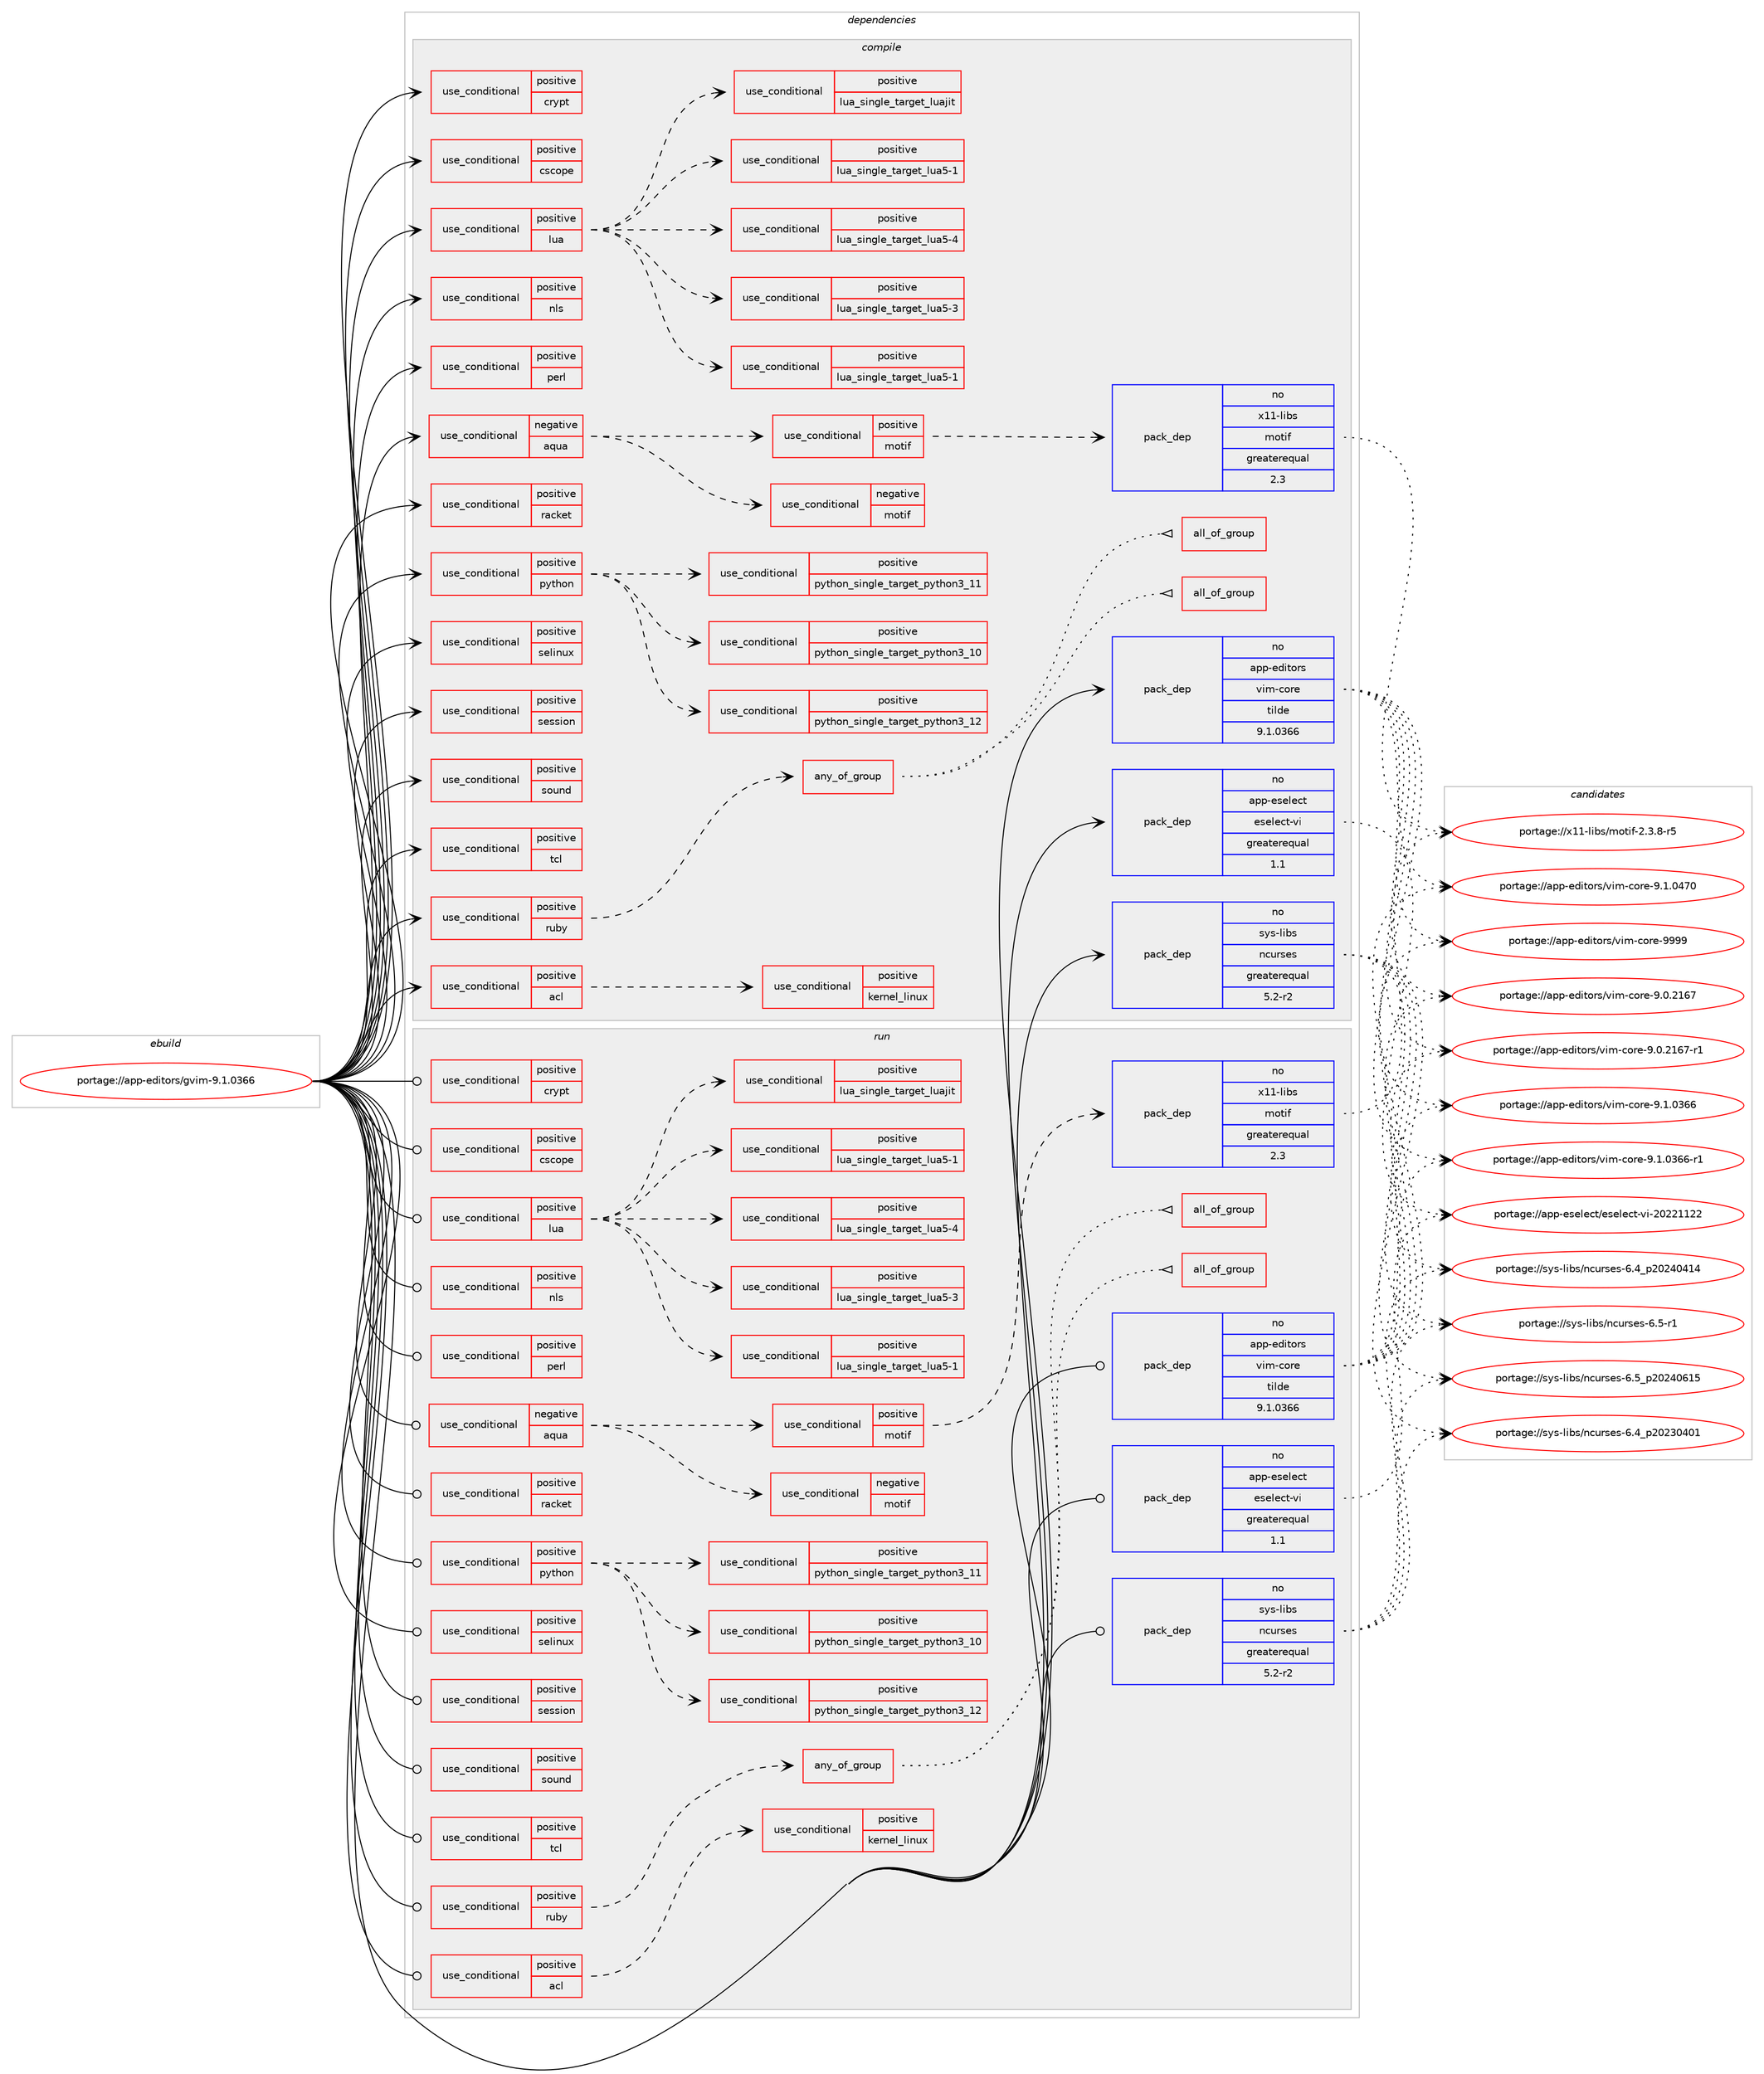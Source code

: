 digraph prolog {

# *************
# Graph options
# *************

newrank=true;
concentrate=true;
compound=true;
graph [rankdir=LR,fontname=Helvetica,fontsize=10,ranksep=1.5];#, ranksep=2.5, nodesep=0.2];
edge  [arrowhead=vee];
node  [fontname=Helvetica,fontsize=10];

# **********
# The ebuild
# **********

subgraph cluster_leftcol {
color=gray;
rank=same;
label=<<i>ebuild</i>>;
id [label="portage://app-editors/gvim-9.1.0366", color=red, width=4, href="../app-editors/gvim-9.1.0366.svg"];
}

# ****************
# The dependencies
# ****************

subgraph cluster_midcol {
color=gray;
label=<<i>dependencies</i>>;
subgraph cluster_compile {
fillcolor="#eeeeee";
style=filled;
label=<<i>compile</i>>;
subgraph cond5126 {
dependency8004 [label=<<TABLE BORDER="0" CELLBORDER="1" CELLSPACING="0" CELLPADDING="4"><TR><TD ROWSPAN="3" CELLPADDING="10">use_conditional</TD></TR><TR><TD>negative</TD></TR><TR><TD>aqua</TD></TR></TABLE>>, shape=none, color=red];
subgraph cond5127 {
dependency8005 [label=<<TABLE BORDER="0" CELLBORDER="1" CELLSPACING="0" CELLPADDING="4"><TR><TD ROWSPAN="3" CELLPADDING="10">use_conditional</TD></TR><TR><TD>positive</TD></TR><TR><TD>motif</TD></TR></TABLE>>, shape=none, color=red];
subgraph pack2778 {
dependency8006 [label=<<TABLE BORDER="0" CELLBORDER="1" CELLSPACING="0" CELLPADDING="4" WIDTH="220"><TR><TD ROWSPAN="6" CELLPADDING="30">pack_dep</TD></TR><TR><TD WIDTH="110">no</TD></TR><TR><TD>x11-libs</TD></TR><TR><TD>motif</TD></TR><TR><TD>greaterequal</TD></TR><TR><TD>2.3</TD></TR></TABLE>>, shape=none, color=blue];
}
dependency8005:e -> dependency8006:w [weight=20,style="dashed",arrowhead="vee"];
}
dependency8004:e -> dependency8005:w [weight=20,style="dashed",arrowhead="vee"];
subgraph cond5128 {
dependency8007 [label=<<TABLE BORDER="0" CELLBORDER="1" CELLSPACING="0" CELLPADDING="4"><TR><TD ROWSPAN="3" CELLPADDING="10">use_conditional</TD></TR><TR><TD>negative</TD></TR><TR><TD>motif</TD></TR></TABLE>>, shape=none, color=red];
# *** BEGIN UNKNOWN DEPENDENCY TYPE (TODO) ***
# dependency8007 -> package_dependency(portage://app-editors/gvim-9.1.0366,install,no,x11-libs,gtk+,none,[,,],[slot(3)],[])
# *** END UNKNOWN DEPENDENCY TYPE (TODO) ***

# *** BEGIN UNKNOWN DEPENDENCY TYPE (TODO) ***
# dependency8007 -> package_dependency(portage://app-editors/gvim-9.1.0366,install,no,x11-libs,libXft,none,[,,],[],[])
# *** END UNKNOWN DEPENDENCY TYPE (TODO) ***

}
dependency8004:e -> dependency8007:w [weight=20,style="dashed",arrowhead="vee"];
}
id:e -> dependency8004:w [weight=20,style="solid",arrowhead="vee"];
subgraph cond5129 {
dependency8008 [label=<<TABLE BORDER="0" CELLBORDER="1" CELLSPACING="0" CELLPADDING="4"><TR><TD ROWSPAN="3" CELLPADDING="10">use_conditional</TD></TR><TR><TD>positive</TD></TR><TR><TD>acl</TD></TR></TABLE>>, shape=none, color=red];
subgraph cond5130 {
dependency8009 [label=<<TABLE BORDER="0" CELLBORDER="1" CELLSPACING="0" CELLPADDING="4"><TR><TD ROWSPAN="3" CELLPADDING="10">use_conditional</TD></TR><TR><TD>positive</TD></TR><TR><TD>kernel_linux</TD></TR></TABLE>>, shape=none, color=red];
# *** BEGIN UNKNOWN DEPENDENCY TYPE (TODO) ***
# dependency8009 -> package_dependency(portage://app-editors/gvim-9.1.0366,install,no,sys-apps,acl,none,[,,],[],[])
# *** END UNKNOWN DEPENDENCY TYPE (TODO) ***

}
dependency8008:e -> dependency8009:w [weight=20,style="dashed",arrowhead="vee"];
}
id:e -> dependency8008:w [weight=20,style="solid",arrowhead="vee"];
subgraph cond5131 {
dependency8010 [label=<<TABLE BORDER="0" CELLBORDER="1" CELLSPACING="0" CELLPADDING="4"><TR><TD ROWSPAN="3" CELLPADDING="10">use_conditional</TD></TR><TR><TD>positive</TD></TR><TR><TD>crypt</TD></TR></TABLE>>, shape=none, color=red];
# *** BEGIN UNKNOWN DEPENDENCY TYPE (TODO) ***
# dependency8010 -> package_dependency(portage://app-editors/gvim-9.1.0366,install,no,dev-libs,libsodium,none,[,,],any_same_slot,[])
# *** END UNKNOWN DEPENDENCY TYPE (TODO) ***

}
id:e -> dependency8010:w [weight=20,style="solid",arrowhead="vee"];
subgraph cond5132 {
dependency8011 [label=<<TABLE BORDER="0" CELLBORDER="1" CELLSPACING="0" CELLPADDING="4"><TR><TD ROWSPAN="3" CELLPADDING="10">use_conditional</TD></TR><TR><TD>positive</TD></TR><TR><TD>cscope</TD></TR></TABLE>>, shape=none, color=red];
# *** BEGIN UNKNOWN DEPENDENCY TYPE (TODO) ***
# dependency8011 -> package_dependency(portage://app-editors/gvim-9.1.0366,install,no,dev-util,cscope,none,[,,],[],[])
# *** END UNKNOWN DEPENDENCY TYPE (TODO) ***

}
id:e -> dependency8011:w [weight=20,style="solid",arrowhead="vee"];
subgraph cond5133 {
dependency8012 [label=<<TABLE BORDER="0" CELLBORDER="1" CELLSPACING="0" CELLPADDING="4"><TR><TD ROWSPAN="3" CELLPADDING="10">use_conditional</TD></TR><TR><TD>positive</TD></TR><TR><TD>lua</TD></TR></TABLE>>, shape=none, color=red];
subgraph cond5134 {
dependency8013 [label=<<TABLE BORDER="0" CELLBORDER="1" CELLSPACING="0" CELLPADDING="4"><TR><TD ROWSPAN="3" CELLPADDING="10">use_conditional</TD></TR><TR><TD>positive</TD></TR><TR><TD>lua_single_target_luajit</TD></TR></TABLE>>, shape=none, color=red];
# *** BEGIN UNKNOWN DEPENDENCY TYPE (TODO) ***
# dependency8013 -> package_dependency(portage://app-editors/gvim-9.1.0366,install,no,dev-lang,luajit,none,[,,],any_same_slot,[])
# *** END UNKNOWN DEPENDENCY TYPE (TODO) ***

}
dependency8012:e -> dependency8013:w [weight=20,style="dashed",arrowhead="vee"];
subgraph cond5135 {
dependency8014 [label=<<TABLE BORDER="0" CELLBORDER="1" CELLSPACING="0" CELLPADDING="4"><TR><TD ROWSPAN="3" CELLPADDING="10">use_conditional</TD></TR><TR><TD>positive</TD></TR><TR><TD>lua_single_target_lua5-1</TD></TR></TABLE>>, shape=none, color=red];
# *** BEGIN UNKNOWN DEPENDENCY TYPE (TODO) ***
# dependency8014 -> package_dependency(portage://app-editors/gvim-9.1.0366,install,no,dev-lang,lua,none,[,,],[slot(5.1)],[])
# *** END UNKNOWN DEPENDENCY TYPE (TODO) ***

}
dependency8012:e -> dependency8014:w [weight=20,style="dashed",arrowhead="vee"];
subgraph cond5136 {
dependency8015 [label=<<TABLE BORDER="0" CELLBORDER="1" CELLSPACING="0" CELLPADDING="4"><TR><TD ROWSPAN="3" CELLPADDING="10">use_conditional</TD></TR><TR><TD>positive</TD></TR><TR><TD>lua_single_target_lua5-3</TD></TR></TABLE>>, shape=none, color=red];
# *** BEGIN UNKNOWN DEPENDENCY TYPE (TODO) ***
# dependency8015 -> package_dependency(portage://app-editors/gvim-9.1.0366,install,no,dev-lang,lua,none,[,,],[slot(5.3)],[])
# *** END UNKNOWN DEPENDENCY TYPE (TODO) ***

}
dependency8012:e -> dependency8015:w [weight=20,style="dashed",arrowhead="vee"];
subgraph cond5137 {
dependency8016 [label=<<TABLE BORDER="0" CELLBORDER="1" CELLSPACING="0" CELLPADDING="4"><TR><TD ROWSPAN="3" CELLPADDING="10">use_conditional</TD></TR><TR><TD>positive</TD></TR><TR><TD>lua_single_target_lua5-4</TD></TR></TABLE>>, shape=none, color=red];
# *** BEGIN UNKNOWN DEPENDENCY TYPE (TODO) ***
# dependency8016 -> package_dependency(portage://app-editors/gvim-9.1.0366,install,no,dev-lang,lua,none,[,,],[slot(5.4)],[])
# *** END UNKNOWN DEPENDENCY TYPE (TODO) ***

}
dependency8012:e -> dependency8016:w [weight=20,style="dashed",arrowhead="vee"];
subgraph cond5138 {
dependency8017 [label=<<TABLE BORDER="0" CELLBORDER="1" CELLSPACING="0" CELLPADDING="4"><TR><TD ROWSPAN="3" CELLPADDING="10">use_conditional</TD></TR><TR><TD>positive</TD></TR><TR><TD>lua_single_target_lua5-1</TD></TR></TABLE>>, shape=none, color=red];
# *** BEGIN UNKNOWN DEPENDENCY TYPE (TODO) ***
# dependency8017 -> package_dependency(portage://app-editors/gvim-9.1.0366,install,no,dev-lang,lua,none,[,,],[slot(5.1)],[use(enable(deprecated),none)])
# *** END UNKNOWN DEPENDENCY TYPE (TODO) ***

}
dependency8012:e -> dependency8017:w [weight=20,style="dashed",arrowhead="vee"];
}
id:e -> dependency8012:w [weight=20,style="solid",arrowhead="vee"];
subgraph cond5139 {
dependency8018 [label=<<TABLE BORDER="0" CELLBORDER="1" CELLSPACING="0" CELLPADDING="4"><TR><TD ROWSPAN="3" CELLPADDING="10">use_conditional</TD></TR><TR><TD>positive</TD></TR><TR><TD>nls</TD></TR></TABLE>>, shape=none, color=red];
# *** BEGIN UNKNOWN DEPENDENCY TYPE (TODO) ***
# dependency8018 -> package_dependency(portage://app-editors/gvim-9.1.0366,install,no,virtual,libintl,none,[,,],[],[])
# *** END UNKNOWN DEPENDENCY TYPE (TODO) ***

}
id:e -> dependency8018:w [weight=20,style="solid",arrowhead="vee"];
subgraph cond5140 {
dependency8019 [label=<<TABLE BORDER="0" CELLBORDER="1" CELLSPACING="0" CELLPADDING="4"><TR><TD ROWSPAN="3" CELLPADDING="10">use_conditional</TD></TR><TR><TD>positive</TD></TR><TR><TD>perl</TD></TR></TABLE>>, shape=none, color=red];
# *** BEGIN UNKNOWN DEPENDENCY TYPE (TODO) ***
# dependency8019 -> package_dependency(portage://app-editors/gvim-9.1.0366,install,no,dev-lang,perl,none,[,,],any_same_slot,[])
# *** END UNKNOWN DEPENDENCY TYPE (TODO) ***

}
id:e -> dependency8019:w [weight=20,style="solid",arrowhead="vee"];
subgraph cond5141 {
dependency8020 [label=<<TABLE BORDER="0" CELLBORDER="1" CELLSPACING="0" CELLPADDING="4"><TR><TD ROWSPAN="3" CELLPADDING="10">use_conditional</TD></TR><TR><TD>positive</TD></TR><TR><TD>python</TD></TR></TABLE>>, shape=none, color=red];
subgraph cond5142 {
dependency8021 [label=<<TABLE BORDER="0" CELLBORDER="1" CELLSPACING="0" CELLPADDING="4"><TR><TD ROWSPAN="3" CELLPADDING="10">use_conditional</TD></TR><TR><TD>positive</TD></TR><TR><TD>python_single_target_python3_10</TD></TR></TABLE>>, shape=none, color=red];
# *** BEGIN UNKNOWN DEPENDENCY TYPE (TODO) ***
# dependency8021 -> package_dependency(portage://app-editors/gvim-9.1.0366,install,no,dev-lang,python,none,[,,],[slot(3.10)],[use(enable(threads),positive)])
# *** END UNKNOWN DEPENDENCY TYPE (TODO) ***

}
dependency8020:e -> dependency8021:w [weight=20,style="dashed",arrowhead="vee"];
subgraph cond5143 {
dependency8022 [label=<<TABLE BORDER="0" CELLBORDER="1" CELLSPACING="0" CELLPADDING="4"><TR><TD ROWSPAN="3" CELLPADDING="10">use_conditional</TD></TR><TR><TD>positive</TD></TR><TR><TD>python_single_target_python3_11</TD></TR></TABLE>>, shape=none, color=red];
# *** BEGIN UNKNOWN DEPENDENCY TYPE (TODO) ***
# dependency8022 -> package_dependency(portage://app-editors/gvim-9.1.0366,install,no,dev-lang,python,none,[,,],[slot(3.11)],[use(enable(threads),positive)])
# *** END UNKNOWN DEPENDENCY TYPE (TODO) ***

}
dependency8020:e -> dependency8022:w [weight=20,style="dashed",arrowhead="vee"];
subgraph cond5144 {
dependency8023 [label=<<TABLE BORDER="0" CELLBORDER="1" CELLSPACING="0" CELLPADDING="4"><TR><TD ROWSPAN="3" CELLPADDING="10">use_conditional</TD></TR><TR><TD>positive</TD></TR><TR><TD>python_single_target_python3_12</TD></TR></TABLE>>, shape=none, color=red];
# *** BEGIN UNKNOWN DEPENDENCY TYPE (TODO) ***
# dependency8023 -> package_dependency(portage://app-editors/gvim-9.1.0366,install,no,dev-lang,python,none,[,,],[slot(3.12)],[use(enable(threads),positive)])
# *** END UNKNOWN DEPENDENCY TYPE (TODO) ***

}
dependency8020:e -> dependency8023:w [weight=20,style="dashed",arrowhead="vee"];
}
id:e -> dependency8020:w [weight=20,style="solid",arrowhead="vee"];
subgraph cond5145 {
dependency8024 [label=<<TABLE BORDER="0" CELLBORDER="1" CELLSPACING="0" CELLPADDING="4"><TR><TD ROWSPAN="3" CELLPADDING="10">use_conditional</TD></TR><TR><TD>positive</TD></TR><TR><TD>racket</TD></TR></TABLE>>, shape=none, color=red];
# *** BEGIN UNKNOWN DEPENDENCY TYPE (TODO) ***
# dependency8024 -> package_dependency(portage://app-editors/gvim-9.1.0366,install,no,dev-scheme,racket,none,[,,],[],[])
# *** END UNKNOWN DEPENDENCY TYPE (TODO) ***

}
id:e -> dependency8024:w [weight=20,style="solid",arrowhead="vee"];
subgraph cond5146 {
dependency8025 [label=<<TABLE BORDER="0" CELLBORDER="1" CELLSPACING="0" CELLPADDING="4"><TR><TD ROWSPAN="3" CELLPADDING="10">use_conditional</TD></TR><TR><TD>positive</TD></TR><TR><TD>ruby</TD></TR></TABLE>>, shape=none, color=red];
subgraph any95 {
dependency8026 [label=<<TABLE BORDER="0" CELLBORDER="1" CELLSPACING="0" CELLPADDING="4"><TR><TD CELLPADDING="10">any_of_group</TD></TR></TABLE>>, shape=none, color=red];subgraph all8 {
dependency8027 [label=<<TABLE BORDER="0" CELLBORDER="1" CELLSPACING="0" CELLPADDING="4"><TR><TD CELLPADDING="10">all_of_group</TD></TR></TABLE>>, shape=none, color=red];# *** BEGIN UNKNOWN DEPENDENCY TYPE (TODO) ***
# dependency8027 -> package_dependency(portage://app-editors/gvim-9.1.0366,install,no,dev-lang,ruby,none,[,,],[slot(3.1)],[])
# *** END UNKNOWN DEPENDENCY TYPE (TODO) ***

# *** BEGIN UNKNOWN DEPENDENCY TYPE (TODO) ***
# dependency8027 -> package_dependency(portage://app-editors/gvim-9.1.0366,install,no,virtual,rubygems,none,[,,],[],[use(enable(ruby_targets_ruby31),negative)])
# *** END UNKNOWN DEPENDENCY TYPE (TODO) ***

}
dependency8026:e -> dependency8027:w [weight=20,style="dotted",arrowhead="oinv"];
subgraph all9 {
dependency8028 [label=<<TABLE BORDER="0" CELLBORDER="1" CELLSPACING="0" CELLPADDING="4"><TR><TD CELLPADDING="10">all_of_group</TD></TR></TABLE>>, shape=none, color=red];# *** BEGIN UNKNOWN DEPENDENCY TYPE (TODO) ***
# dependency8028 -> package_dependency(portage://app-editors/gvim-9.1.0366,install,no,dev-lang,ruby,none,[,,],[slot(3.2)],[])
# *** END UNKNOWN DEPENDENCY TYPE (TODO) ***

# *** BEGIN UNKNOWN DEPENDENCY TYPE (TODO) ***
# dependency8028 -> package_dependency(portage://app-editors/gvim-9.1.0366,install,no,virtual,rubygems,none,[,,],[],[use(enable(ruby_targets_ruby32),negative)])
# *** END UNKNOWN DEPENDENCY TYPE (TODO) ***

}
dependency8026:e -> dependency8028:w [weight=20,style="dotted",arrowhead="oinv"];
}
dependency8025:e -> dependency8026:w [weight=20,style="dashed",arrowhead="vee"];
}
id:e -> dependency8025:w [weight=20,style="solid",arrowhead="vee"];
subgraph cond5147 {
dependency8029 [label=<<TABLE BORDER="0" CELLBORDER="1" CELLSPACING="0" CELLPADDING="4"><TR><TD ROWSPAN="3" CELLPADDING="10">use_conditional</TD></TR><TR><TD>positive</TD></TR><TR><TD>selinux</TD></TR></TABLE>>, shape=none, color=red];
# *** BEGIN UNKNOWN DEPENDENCY TYPE (TODO) ***
# dependency8029 -> package_dependency(portage://app-editors/gvim-9.1.0366,install,no,sys-libs,libselinux,none,[,,],[],[])
# *** END UNKNOWN DEPENDENCY TYPE (TODO) ***

}
id:e -> dependency8029:w [weight=20,style="solid",arrowhead="vee"];
subgraph cond5148 {
dependency8030 [label=<<TABLE BORDER="0" CELLBORDER="1" CELLSPACING="0" CELLPADDING="4"><TR><TD ROWSPAN="3" CELLPADDING="10">use_conditional</TD></TR><TR><TD>positive</TD></TR><TR><TD>session</TD></TR></TABLE>>, shape=none, color=red];
# *** BEGIN UNKNOWN DEPENDENCY TYPE (TODO) ***
# dependency8030 -> package_dependency(portage://app-editors/gvim-9.1.0366,install,no,x11-libs,libSM,none,[,,],[],[])
# *** END UNKNOWN DEPENDENCY TYPE (TODO) ***

}
id:e -> dependency8030:w [weight=20,style="solid",arrowhead="vee"];
subgraph cond5149 {
dependency8031 [label=<<TABLE BORDER="0" CELLBORDER="1" CELLSPACING="0" CELLPADDING="4"><TR><TD ROWSPAN="3" CELLPADDING="10">use_conditional</TD></TR><TR><TD>positive</TD></TR><TR><TD>sound</TD></TR></TABLE>>, shape=none, color=red];
# *** BEGIN UNKNOWN DEPENDENCY TYPE (TODO) ***
# dependency8031 -> package_dependency(portage://app-editors/gvim-9.1.0366,install,no,media-libs,libcanberra,none,[,,],[],[])
# *** END UNKNOWN DEPENDENCY TYPE (TODO) ***

}
id:e -> dependency8031:w [weight=20,style="solid",arrowhead="vee"];
subgraph cond5150 {
dependency8032 [label=<<TABLE BORDER="0" CELLBORDER="1" CELLSPACING="0" CELLPADDING="4"><TR><TD ROWSPAN="3" CELLPADDING="10">use_conditional</TD></TR><TR><TD>positive</TD></TR><TR><TD>tcl</TD></TR></TABLE>>, shape=none, color=red];
# *** BEGIN UNKNOWN DEPENDENCY TYPE (TODO) ***
# dependency8032 -> package_dependency(portage://app-editors/gvim-9.1.0366,install,no,dev-lang,tcl,none,[,,],[slot(0),equal],[])
# *** END UNKNOWN DEPENDENCY TYPE (TODO) ***

}
id:e -> dependency8032:w [weight=20,style="solid",arrowhead="vee"];
subgraph pack2779 {
dependency8033 [label=<<TABLE BORDER="0" CELLBORDER="1" CELLSPACING="0" CELLPADDING="4" WIDTH="220"><TR><TD ROWSPAN="6" CELLPADDING="30">pack_dep</TD></TR><TR><TD WIDTH="110">no</TD></TR><TR><TD>app-editors</TD></TR><TR><TD>vim-core</TD></TR><TR><TD>tilde</TD></TR><TR><TD>9.1.0366</TD></TR></TABLE>>, shape=none, color=blue];
}
id:e -> dependency8033:w [weight=20,style="solid",arrowhead="vee"];
subgraph pack2780 {
dependency8034 [label=<<TABLE BORDER="0" CELLBORDER="1" CELLSPACING="0" CELLPADDING="4" WIDTH="220"><TR><TD ROWSPAN="6" CELLPADDING="30">pack_dep</TD></TR><TR><TD WIDTH="110">no</TD></TR><TR><TD>app-eselect</TD></TR><TR><TD>eselect-vi</TD></TR><TR><TD>greaterequal</TD></TR><TR><TD>1.1</TD></TR></TABLE>>, shape=none, color=blue];
}
id:e -> dependency8034:w [weight=20,style="solid",arrowhead="vee"];
subgraph pack2781 {
dependency8035 [label=<<TABLE BORDER="0" CELLBORDER="1" CELLSPACING="0" CELLPADDING="4" WIDTH="220"><TR><TD ROWSPAN="6" CELLPADDING="30">pack_dep</TD></TR><TR><TD WIDTH="110">no</TD></TR><TR><TD>sys-libs</TD></TR><TR><TD>ncurses</TD></TR><TR><TD>greaterequal</TD></TR><TR><TD>5.2-r2</TD></TR></TABLE>>, shape=none, color=blue];
}
id:e -> dependency8035:w [weight=20,style="solid",arrowhead="vee"];
# *** BEGIN UNKNOWN DEPENDENCY TYPE (TODO) ***
# id -> package_dependency(portage://app-editors/gvim-9.1.0366,install,no,x11-base,xorg-proto,none,[,,],[],[])
# *** END UNKNOWN DEPENDENCY TYPE (TODO) ***

# *** BEGIN UNKNOWN DEPENDENCY TYPE (TODO) ***
# id -> package_dependency(portage://app-editors/gvim-9.1.0366,install,no,x11-libs,libICE,none,[,,],[],[])
# *** END UNKNOWN DEPENDENCY TYPE (TODO) ***

# *** BEGIN UNKNOWN DEPENDENCY TYPE (TODO) ***
# id -> package_dependency(portage://app-editors/gvim-9.1.0366,install,no,x11-libs,libSM,none,[,,],[],[])
# *** END UNKNOWN DEPENDENCY TYPE (TODO) ***

# *** BEGIN UNKNOWN DEPENDENCY TYPE (TODO) ***
# id -> package_dependency(portage://app-editors/gvim-9.1.0366,install,no,x11-libs,libXext,none,[,,],[],[])
# *** END UNKNOWN DEPENDENCY TYPE (TODO) ***

# *** BEGIN UNKNOWN DEPENDENCY TYPE (TODO) ***
# id -> package_dependency(portage://app-editors/gvim-9.1.0366,install,no,x11-libs,libXt,none,[,,],[],[])
# *** END UNKNOWN DEPENDENCY TYPE (TODO) ***

}
subgraph cluster_compileandrun {
fillcolor="#eeeeee";
style=filled;
label=<<i>compile and run</i>>;
}
subgraph cluster_run {
fillcolor="#eeeeee";
style=filled;
label=<<i>run</i>>;
subgraph cond5151 {
dependency8036 [label=<<TABLE BORDER="0" CELLBORDER="1" CELLSPACING="0" CELLPADDING="4"><TR><TD ROWSPAN="3" CELLPADDING="10">use_conditional</TD></TR><TR><TD>negative</TD></TR><TR><TD>aqua</TD></TR></TABLE>>, shape=none, color=red];
subgraph cond5152 {
dependency8037 [label=<<TABLE BORDER="0" CELLBORDER="1" CELLSPACING="0" CELLPADDING="4"><TR><TD ROWSPAN="3" CELLPADDING="10">use_conditional</TD></TR><TR><TD>positive</TD></TR><TR><TD>motif</TD></TR></TABLE>>, shape=none, color=red];
subgraph pack2782 {
dependency8038 [label=<<TABLE BORDER="0" CELLBORDER="1" CELLSPACING="0" CELLPADDING="4" WIDTH="220"><TR><TD ROWSPAN="6" CELLPADDING="30">pack_dep</TD></TR><TR><TD WIDTH="110">no</TD></TR><TR><TD>x11-libs</TD></TR><TR><TD>motif</TD></TR><TR><TD>greaterequal</TD></TR><TR><TD>2.3</TD></TR></TABLE>>, shape=none, color=blue];
}
dependency8037:e -> dependency8038:w [weight=20,style="dashed",arrowhead="vee"];
}
dependency8036:e -> dependency8037:w [weight=20,style="dashed",arrowhead="vee"];
subgraph cond5153 {
dependency8039 [label=<<TABLE BORDER="0" CELLBORDER="1" CELLSPACING="0" CELLPADDING="4"><TR><TD ROWSPAN="3" CELLPADDING="10">use_conditional</TD></TR><TR><TD>negative</TD></TR><TR><TD>motif</TD></TR></TABLE>>, shape=none, color=red];
# *** BEGIN UNKNOWN DEPENDENCY TYPE (TODO) ***
# dependency8039 -> package_dependency(portage://app-editors/gvim-9.1.0366,run,no,x11-libs,gtk+,none,[,,],[slot(3)],[])
# *** END UNKNOWN DEPENDENCY TYPE (TODO) ***

# *** BEGIN UNKNOWN DEPENDENCY TYPE (TODO) ***
# dependency8039 -> package_dependency(portage://app-editors/gvim-9.1.0366,run,no,x11-libs,libXft,none,[,,],[],[])
# *** END UNKNOWN DEPENDENCY TYPE (TODO) ***

}
dependency8036:e -> dependency8039:w [weight=20,style="dashed",arrowhead="vee"];
}
id:e -> dependency8036:w [weight=20,style="solid",arrowhead="odot"];
subgraph cond5154 {
dependency8040 [label=<<TABLE BORDER="0" CELLBORDER="1" CELLSPACING="0" CELLPADDING="4"><TR><TD ROWSPAN="3" CELLPADDING="10">use_conditional</TD></TR><TR><TD>positive</TD></TR><TR><TD>acl</TD></TR></TABLE>>, shape=none, color=red];
subgraph cond5155 {
dependency8041 [label=<<TABLE BORDER="0" CELLBORDER="1" CELLSPACING="0" CELLPADDING="4"><TR><TD ROWSPAN="3" CELLPADDING="10">use_conditional</TD></TR><TR><TD>positive</TD></TR><TR><TD>kernel_linux</TD></TR></TABLE>>, shape=none, color=red];
# *** BEGIN UNKNOWN DEPENDENCY TYPE (TODO) ***
# dependency8041 -> package_dependency(portage://app-editors/gvim-9.1.0366,run,no,sys-apps,acl,none,[,,],[],[])
# *** END UNKNOWN DEPENDENCY TYPE (TODO) ***

}
dependency8040:e -> dependency8041:w [weight=20,style="dashed",arrowhead="vee"];
}
id:e -> dependency8040:w [weight=20,style="solid",arrowhead="odot"];
subgraph cond5156 {
dependency8042 [label=<<TABLE BORDER="0" CELLBORDER="1" CELLSPACING="0" CELLPADDING="4"><TR><TD ROWSPAN="3" CELLPADDING="10">use_conditional</TD></TR><TR><TD>positive</TD></TR><TR><TD>crypt</TD></TR></TABLE>>, shape=none, color=red];
# *** BEGIN UNKNOWN DEPENDENCY TYPE (TODO) ***
# dependency8042 -> package_dependency(portage://app-editors/gvim-9.1.0366,run,no,dev-libs,libsodium,none,[,,],any_same_slot,[])
# *** END UNKNOWN DEPENDENCY TYPE (TODO) ***

}
id:e -> dependency8042:w [weight=20,style="solid",arrowhead="odot"];
subgraph cond5157 {
dependency8043 [label=<<TABLE BORDER="0" CELLBORDER="1" CELLSPACING="0" CELLPADDING="4"><TR><TD ROWSPAN="3" CELLPADDING="10">use_conditional</TD></TR><TR><TD>positive</TD></TR><TR><TD>cscope</TD></TR></TABLE>>, shape=none, color=red];
# *** BEGIN UNKNOWN DEPENDENCY TYPE (TODO) ***
# dependency8043 -> package_dependency(portage://app-editors/gvim-9.1.0366,run,no,dev-util,cscope,none,[,,],[],[])
# *** END UNKNOWN DEPENDENCY TYPE (TODO) ***

}
id:e -> dependency8043:w [weight=20,style="solid",arrowhead="odot"];
subgraph cond5158 {
dependency8044 [label=<<TABLE BORDER="0" CELLBORDER="1" CELLSPACING="0" CELLPADDING="4"><TR><TD ROWSPAN="3" CELLPADDING="10">use_conditional</TD></TR><TR><TD>positive</TD></TR><TR><TD>lua</TD></TR></TABLE>>, shape=none, color=red];
subgraph cond5159 {
dependency8045 [label=<<TABLE BORDER="0" CELLBORDER="1" CELLSPACING="0" CELLPADDING="4"><TR><TD ROWSPAN="3" CELLPADDING="10">use_conditional</TD></TR><TR><TD>positive</TD></TR><TR><TD>lua_single_target_luajit</TD></TR></TABLE>>, shape=none, color=red];
# *** BEGIN UNKNOWN DEPENDENCY TYPE (TODO) ***
# dependency8045 -> package_dependency(portage://app-editors/gvim-9.1.0366,run,no,dev-lang,luajit,none,[,,],any_same_slot,[])
# *** END UNKNOWN DEPENDENCY TYPE (TODO) ***

}
dependency8044:e -> dependency8045:w [weight=20,style="dashed",arrowhead="vee"];
subgraph cond5160 {
dependency8046 [label=<<TABLE BORDER="0" CELLBORDER="1" CELLSPACING="0" CELLPADDING="4"><TR><TD ROWSPAN="3" CELLPADDING="10">use_conditional</TD></TR><TR><TD>positive</TD></TR><TR><TD>lua_single_target_lua5-1</TD></TR></TABLE>>, shape=none, color=red];
# *** BEGIN UNKNOWN DEPENDENCY TYPE (TODO) ***
# dependency8046 -> package_dependency(portage://app-editors/gvim-9.1.0366,run,no,dev-lang,lua,none,[,,],[slot(5.1)],[])
# *** END UNKNOWN DEPENDENCY TYPE (TODO) ***

}
dependency8044:e -> dependency8046:w [weight=20,style="dashed",arrowhead="vee"];
subgraph cond5161 {
dependency8047 [label=<<TABLE BORDER="0" CELLBORDER="1" CELLSPACING="0" CELLPADDING="4"><TR><TD ROWSPAN="3" CELLPADDING="10">use_conditional</TD></TR><TR><TD>positive</TD></TR><TR><TD>lua_single_target_lua5-3</TD></TR></TABLE>>, shape=none, color=red];
# *** BEGIN UNKNOWN DEPENDENCY TYPE (TODO) ***
# dependency8047 -> package_dependency(portage://app-editors/gvim-9.1.0366,run,no,dev-lang,lua,none,[,,],[slot(5.3)],[])
# *** END UNKNOWN DEPENDENCY TYPE (TODO) ***

}
dependency8044:e -> dependency8047:w [weight=20,style="dashed",arrowhead="vee"];
subgraph cond5162 {
dependency8048 [label=<<TABLE BORDER="0" CELLBORDER="1" CELLSPACING="0" CELLPADDING="4"><TR><TD ROWSPAN="3" CELLPADDING="10">use_conditional</TD></TR><TR><TD>positive</TD></TR><TR><TD>lua_single_target_lua5-4</TD></TR></TABLE>>, shape=none, color=red];
# *** BEGIN UNKNOWN DEPENDENCY TYPE (TODO) ***
# dependency8048 -> package_dependency(portage://app-editors/gvim-9.1.0366,run,no,dev-lang,lua,none,[,,],[slot(5.4)],[])
# *** END UNKNOWN DEPENDENCY TYPE (TODO) ***

}
dependency8044:e -> dependency8048:w [weight=20,style="dashed",arrowhead="vee"];
subgraph cond5163 {
dependency8049 [label=<<TABLE BORDER="0" CELLBORDER="1" CELLSPACING="0" CELLPADDING="4"><TR><TD ROWSPAN="3" CELLPADDING="10">use_conditional</TD></TR><TR><TD>positive</TD></TR><TR><TD>lua_single_target_lua5-1</TD></TR></TABLE>>, shape=none, color=red];
# *** BEGIN UNKNOWN DEPENDENCY TYPE (TODO) ***
# dependency8049 -> package_dependency(portage://app-editors/gvim-9.1.0366,run,no,dev-lang,lua,none,[,,],[slot(5.1)],[use(enable(deprecated),none)])
# *** END UNKNOWN DEPENDENCY TYPE (TODO) ***

}
dependency8044:e -> dependency8049:w [weight=20,style="dashed",arrowhead="vee"];
}
id:e -> dependency8044:w [weight=20,style="solid",arrowhead="odot"];
subgraph cond5164 {
dependency8050 [label=<<TABLE BORDER="0" CELLBORDER="1" CELLSPACING="0" CELLPADDING="4"><TR><TD ROWSPAN="3" CELLPADDING="10">use_conditional</TD></TR><TR><TD>positive</TD></TR><TR><TD>nls</TD></TR></TABLE>>, shape=none, color=red];
# *** BEGIN UNKNOWN DEPENDENCY TYPE (TODO) ***
# dependency8050 -> package_dependency(portage://app-editors/gvim-9.1.0366,run,no,virtual,libintl,none,[,,],[],[])
# *** END UNKNOWN DEPENDENCY TYPE (TODO) ***

}
id:e -> dependency8050:w [weight=20,style="solid",arrowhead="odot"];
subgraph cond5165 {
dependency8051 [label=<<TABLE BORDER="0" CELLBORDER="1" CELLSPACING="0" CELLPADDING="4"><TR><TD ROWSPAN="3" CELLPADDING="10">use_conditional</TD></TR><TR><TD>positive</TD></TR><TR><TD>perl</TD></TR></TABLE>>, shape=none, color=red];
# *** BEGIN UNKNOWN DEPENDENCY TYPE (TODO) ***
# dependency8051 -> package_dependency(portage://app-editors/gvim-9.1.0366,run,no,dev-lang,perl,none,[,,],any_same_slot,[])
# *** END UNKNOWN DEPENDENCY TYPE (TODO) ***

}
id:e -> dependency8051:w [weight=20,style="solid",arrowhead="odot"];
subgraph cond5166 {
dependency8052 [label=<<TABLE BORDER="0" CELLBORDER="1" CELLSPACING="0" CELLPADDING="4"><TR><TD ROWSPAN="3" CELLPADDING="10">use_conditional</TD></TR><TR><TD>positive</TD></TR><TR><TD>python</TD></TR></TABLE>>, shape=none, color=red];
subgraph cond5167 {
dependency8053 [label=<<TABLE BORDER="0" CELLBORDER="1" CELLSPACING="0" CELLPADDING="4"><TR><TD ROWSPAN="3" CELLPADDING="10">use_conditional</TD></TR><TR><TD>positive</TD></TR><TR><TD>python_single_target_python3_10</TD></TR></TABLE>>, shape=none, color=red];
# *** BEGIN UNKNOWN DEPENDENCY TYPE (TODO) ***
# dependency8053 -> package_dependency(portage://app-editors/gvim-9.1.0366,run,no,dev-lang,python,none,[,,],[slot(3.10)],[use(enable(threads),positive)])
# *** END UNKNOWN DEPENDENCY TYPE (TODO) ***

}
dependency8052:e -> dependency8053:w [weight=20,style="dashed",arrowhead="vee"];
subgraph cond5168 {
dependency8054 [label=<<TABLE BORDER="0" CELLBORDER="1" CELLSPACING="0" CELLPADDING="4"><TR><TD ROWSPAN="3" CELLPADDING="10">use_conditional</TD></TR><TR><TD>positive</TD></TR><TR><TD>python_single_target_python3_11</TD></TR></TABLE>>, shape=none, color=red];
# *** BEGIN UNKNOWN DEPENDENCY TYPE (TODO) ***
# dependency8054 -> package_dependency(portage://app-editors/gvim-9.1.0366,run,no,dev-lang,python,none,[,,],[slot(3.11)],[use(enable(threads),positive)])
# *** END UNKNOWN DEPENDENCY TYPE (TODO) ***

}
dependency8052:e -> dependency8054:w [weight=20,style="dashed",arrowhead="vee"];
subgraph cond5169 {
dependency8055 [label=<<TABLE BORDER="0" CELLBORDER="1" CELLSPACING="0" CELLPADDING="4"><TR><TD ROWSPAN="3" CELLPADDING="10">use_conditional</TD></TR><TR><TD>positive</TD></TR><TR><TD>python_single_target_python3_12</TD></TR></TABLE>>, shape=none, color=red];
# *** BEGIN UNKNOWN DEPENDENCY TYPE (TODO) ***
# dependency8055 -> package_dependency(portage://app-editors/gvim-9.1.0366,run,no,dev-lang,python,none,[,,],[slot(3.12)],[use(enable(threads),positive)])
# *** END UNKNOWN DEPENDENCY TYPE (TODO) ***

}
dependency8052:e -> dependency8055:w [weight=20,style="dashed",arrowhead="vee"];
}
id:e -> dependency8052:w [weight=20,style="solid",arrowhead="odot"];
subgraph cond5170 {
dependency8056 [label=<<TABLE BORDER="0" CELLBORDER="1" CELLSPACING="0" CELLPADDING="4"><TR><TD ROWSPAN="3" CELLPADDING="10">use_conditional</TD></TR><TR><TD>positive</TD></TR><TR><TD>racket</TD></TR></TABLE>>, shape=none, color=red];
# *** BEGIN UNKNOWN DEPENDENCY TYPE (TODO) ***
# dependency8056 -> package_dependency(portage://app-editors/gvim-9.1.0366,run,no,dev-scheme,racket,none,[,,],[],[])
# *** END UNKNOWN DEPENDENCY TYPE (TODO) ***

}
id:e -> dependency8056:w [weight=20,style="solid",arrowhead="odot"];
subgraph cond5171 {
dependency8057 [label=<<TABLE BORDER="0" CELLBORDER="1" CELLSPACING="0" CELLPADDING="4"><TR><TD ROWSPAN="3" CELLPADDING="10">use_conditional</TD></TR><TR><TD>positive</TD></TR><TR><TD>ruby</TD></TR></TABLE>>, shape=none, color=red];
subgraph any96 {
dependency8058 [label=<<TABLE BORDER="0" CELLBORDER="1" CELLSPACING="0" CELLPADDING="4"><TR><TD CELLPADDING="10">any_of_group</TD></TR></TABLE>>, shape=none, color=red];subgraph all10 {
dependency8059 [label=<<TABLE BORDER="0" CELLBORDER="1" CELLSPACING="0" CELLPADDING="4"><TR><TD CELLPADDING="10">all_of_group</TD></TR></TABLE>>, shape=none, color=red];# *** BEGIN UNKNOWN DEPENDENCY TYPE (TODO) ***
# dependency8059 -> package_dependency(portage://app-editors/gvim-9.1.0366,run,no,dev-lang,ruby,none,[,,],[slot(3.1)],[])
# *** END UNKNOWN DEPENDENCY TYPE (TODO) ***

# *** BEGIN UNKNOWN DEPENDENCY TYPE (TODO) ***
# dependency8059 -> package_dependency(portage://app-editors/gvim-9.1.0366,run,no,virtual,rubygems,none,[,,],[],[use(enable(ruby_targets_ruby31),negative)])
# *** END UNKNOWN DEPENDENCY TYPE (TODO) ***

}
dependency8058:e -> dependency8059:w [weight=20,style="dotted",arrowhead="oinv"];
subgraph all11 {
dependency8060 [label=<<TABLE BORDER="0" CELLBORDER="1" CELLSPACING="0" CELLPADDING="4"><TR><TD CELLPADDING="10">all_of_group</TD></TR></TABLE>>, shape=none, color=red];# *** BEGIN UNKNOWN DEPENDENCY TYPE (TODO) ***
# dependency8060 -> package_dependency(portage://app-editors/gvim-9.1.0366,run,no,dev-lang,ruby,none,[,,],[slot(3.2)],[])
# *** END UNKNOWN DEPENDENCY TYPE (TODO) ***

# *** BEGIN UNKNOWN DEPENDENCY TYPE (TODO) ***
# dependency8060 -> package_dependency(portage://app-editors/gvim-9.1.0366,run,no,virtual,rubygems,none,[,,],[],[use(enable(ruby_targets_ruby32),negative)])
# *** END UNKNOWN DEPENDENCY TYPE (TODO) ***

}
dependency8058:e -> dependency8060:w [weight=20,style="dotted",arrowhead="oinv"];
}
dependency8057:e -> dependency8058:w [weight=20,style="dashed",arrowhead="vee"];
}
id:e -> dependency8057:w [weight=20,style="solid",arrowhead="odot"];
subgraph cond5172 {
dependency8061 [label=<<TABLE BORDER="0" CELLBORDER="1" CELLSPACING="0" CELLPADDING="4"><TR><TD ROWSPAN="3" CELLPADDING="10">use_conditional</TD></TR><TR><TD>positive</TD></TR><TR><TD>selinux</TD></TR></TABLE>>, shape=none, color=red];
# *** BEGIN UNKNOWN DEPENDENCY TYPE (TODO) ***
# dependency8061 -> package_dependency(portage://app-editors/gvim-9.1.0366,run,no,sys-libs,libselinux,none,[,,],[],[])
# *** END UNKNOWN DEPENDENCY TYPE (TODO) ***

}
id:e -> dependency8061:w [weight=20,style="solid",arrowhead="odot"];
subgraph cond5173 {
dependency8062 [label=<<TABLE BORDER="0" CELLBORDER="1" CELLSPACING="0" CELLPADDING="4"><TR><TD ROWSPAN="3" CELLPADDING="10">use_conditional</TD></TR><TR><TD>positive</TD></TR><TR><TD>session</TD></TR></TABLE>>, shape=none, color=red];
# *** BEGIN UNKNOWN DEPENDENCY TYPE (TODO) ***
# dependency8062 -> package_dependency(portage://app-editors/gvim-9.1.0366,run,no,x11-libs,libSM,none,[,,],[],[])
# *** END UNKNOWN DEPENDENCY TYPE (TODO) ***

}
id:e -> dependency8062:w [weight=20,style="solid",arrowhead="odot"];
subgraph cond5174 {
dependency8063 [label=<<TABLE BORDER="0" CELLBORDER="1" CELLSPACING="0" CELLPADDING="4"><TR><TD ROWSPAN="3" CELLPADDING="10">use_conditional</TD></TR><TR><TD>positive</TD></TR><TR><TD>sound</TD></TR></TABLE>>, shape=none, color=red];
# *** BEGIN UNKNOWN DEPENDENCY TYPE (TODO) ***
# dependency8063 -> package_dependency(portage://app-editors/gvim-9.1.0366,run,no,media-libs,libcanberra,none,[,,],[],[])
# *** END UNKNOWN DEPENDENCY TYPE (TODO) ***

}
id:e -> dependency8063:w [weight=20,style="solid",arrowhead="odot"];
subgraph cond5175 {
dependency8064 [label=<<TABLE BORDER="0" CELLBORDER="1" CELLSPACING="0" CELLPADDING="4"><TR><TD ROWSPAN="3" CELLPADDING="10">use_conditional</TD></TR><TR><TD>positive</TD></TR><TR><TD>tcl</TD></TR></TABLE>>, shape=none, color=red];
# *** BEGIN UNKNOWN DEPENDENCY TYPE (TODO) ***
# dependency8064 -> package_dependency(portage://app-editors/gvim-9.1.0366,run,no,dev-lang,tcl,none,[,,],[slot(0),equal],[])
# *** END UNKNOWN DEPENDENCY TYPE (TODO) ***

}
id:e -> dependency8064:w [weight=20,style="solid",arrowhead="odot"];
subgraph pack2783 {
dependency8065 [label=<<TABLE BORDER="0" CELLBORDER="1" CELLSPACING="0" CELLPADDING="4" WIDTH="220"><TR><TD ROWSPAN="6" CELLPADDING="30">pack_dep</TD></TR><TR><TD WIDTH="110">no</TD></TR><TR><TD>app-editors</TD></TR><TR><TD>vim-core</TD></TR><TR><TD>tilde</TD></TR><TR><TD>9.1.0366</TD></TR></TABLE>>, shape=none, color=blue];
}
id:e -> dependency8065:w [weight=20,style="solid",arrowhead="odot"];
subgraph pack2784 {
dependency8066 [label=<<TABLE BORDER="0" CELLBORDER="1" CELLSPACING="0" CELLPADDING="4" WIDTH="220"><TR><TD ROWSPAN="6" CELLPADDING="30">pack_dep</TD></TR><TR><TD WIDTH="110">no</TD></TR><TR><TD>app-eselect</TD></TR><TR><TD>eselect-vi</TD></TR><TR><TD>greaterequal</TD></TR><TR><TD>1.1</TD></TR></TABLE>>, shape=none, color=blue];
}
id:e -> dependency8066:w [weight=20,style="solid",arrowhead="odot"];
subgraph pack2785 {
dependency8067 [label=<<TABLE BORDER="0" CELLBORDER="1" CELLSPACING="0" CELLPADDING="4" WIDTH="220"><TR><TD ROWSPAN="6" CELLPADDING="30">pack_dep</TD></TR><TR><TD WIDTH="110">no</TD></TR><TR><TD>sys-libs</TD></TR><TR><TD>ncurses</TD></TR><TR><TD>greaterequal</TD></TR><TR><TD>5.2-r2</TD></TR></TABLE>>, shape=none, color=blue];
}
id:e -> dependency8067:w [weight=20,style="solid",arrowhead="odot"];
# *** BEGIN UNKNOWN DEPENDENCY TYPE (TODO) ***
# id -> package_dependency(portage://app-editors/gvim-9.1.0366,run,no,x11-libs,libICE,none,[,,],[],[])
# *** END UNKNOWN DEPENDENCY TYPE (TODO) ***

# *** BEGIN UNKNOWN DEPENDENCY TYPE (TODO) ***
# id -> package_dependency(portage://app-editors/gvim-9.1.0366,run,no,x11-libs,libSM,none,[,,],[],[])
# *** END UNKNOWN DEPENDENCY TYPE (TODO) ***

# *** BEGIN UNKNOWN DEPENDENCY TYPE (TODO) ***
# id -> package_dependency(portage://app-editors/gvim-9.1.0366,run,no,x11-libs,libXext,none,[,,],[],[])
# *** END UNKNOWN DEPENDENCY TYPE (TODO) ***

# *** BEGIN UNKNOWN DEPENDENCY TYPE (TODO) ***
# id -> package_dependency(portage://app-editors/gvim-9.1.0366,run,no,x11-libs,libXt,none,[,,],[],[])
# *** END UNKNOWN DEPENDENCY TYPE (TODO) ***

}
}

# **************
# The candidates
# **************

subgraph cluster_choices {
rank=same;
color=gray;
label=<<i>candidates</i>>;

subgraph choice2778 {
color=black;
nodesep=1;
choice12049494510810598115471091111161051024550465146564511453 [label="portage://x11-libs/motif-2.3.8-r5", color=red, width=4,href="../x11-libs/motif-2.3.8-r5.svg"];
dependency8006:e -> choice12049494510810598115471091111161051024550465146564511453:w [style=dotted,weight="100"];
}
subgraph choice2779 {
color=black;
nodesep=1;
choice9711211245101100105116111114115471181051094599111114101455746484650495455 [label="portage://app-editors/vim-core-9.0.2167", color=red, width=4,href="../app-editors/vim-core-9.0.2167.svg"];
choice97112112451011001051161111141154711810510945991111141014557464846504954554511449 [label="portage://app-editors/vim-core-9.0.2167-r1", color=red, width=4,href="../app-editors/vim-core-9.0.2167-r1.svg"];
choice9711211245101100105116111114115471181051094599111114101455746494648515454 [label="portage://app-editors/vim-core-9.1.0366", color=red, width=4,href="../app-editors/vim-core-9.1.0366.svg"];
choice97112112451011001051161111141154711810510945991111141014557464946485154544511449 [label="portage://app-editors/vim-core-9.1.0366-r1", color=red, width=4,href="../app-editors/vim-core-9.1.0366-r1.svg"];
choice9711211245101100105116111114115471181051094599111114101455746494648525548 [label="portage://app-editors/vim-core-9.1.0470", color=red, width=4,href="../app-editors/vim-core-9.1.0470.svg"];
choice97112112451011001051161111141154711810510945991111141014557575757 [label="portage://app-editors/vim-core-9999", color=red, width=4,href="../app-editors/vim-core-9999.svg"];
dependency8033:e -> choice9711211245101100105116111114115471181051094599111114101455746484650495455:w [style=dotted,weight="100"];
dependency8033:e -> choice97112112451011001051161111141154711810510945991111141014557464846504954554511449:w [style=dotted,weight="100"];
dependency8033:e -> choice9711211245101100105116111114115471181051094599111114101455746494648515454:w [style=dotted,weight="100"];
dependency8033:e -> choice97112112451011001051161111141154711810510945991111141014557464946485154544511449:w [style=dotted,weight="100"];
dependency8033:e -> choice9711211245101100105116111114115471181051094599111114101455746494648525548:w [style=dotted,weight="100"];
dependency8033:e -> choice97112112451011001051161111141154711810510945991111141014557575757:w [style=dotted,weight="100"];
}
subgraph choice2780 {
color=black;
nodesep=1;
choice971121124510111510110810199116471011151011081019911645118105455048505049495050 [label="portage://app-eselect/eselect-vi-20221122", color=red, width=4,href="../app-eselect/eselect-vi-20221122.svg"];
dependency8034:e -> choice971121124510111510110810199116471011151011081019911645118105455048505049495050:w [style=dotted,weight="100"];
}
subgraph choice2781 {
color=black;
nodesep=1;
choice1151211154510810598115471109911711411510111545544652951125048505148524849 [label="portage://sys-libs/ncurses-6.4_p20230401", color=red, width=4,href="../sys-libs/ncurses-6.4_p20230401.svg"];
choice1151211154510810598115471109911711411510111545544652951125048505248524952 [label="portage://sys-libs/ncurses-6.4_p20240414", color=red, width=4,href="../sys-libs/ncurses-6.4_p20240414.svg"];
choice11512111545108105981154711099117114115101115455446534511449 [label="portage://sys-libs/ncurses-6.5-r1", color=red, width=4,href="../sys-libs/ncurses-6.5-r1.svg"];
choice1151211154510810598115471109911711411510111545544653951125048505248544953 [label="portage://sys-libs/ncurses-6.5_p20240615", color=red, width=4,href="../sys-libs/ncurses-6.5_p20240615.svg"];
dependency8035:e -> choice1151211154510810598115471109911711411510111545544652951125048505148524849:w [style=dotted,weight="100"];
dependency8035:e -> choice1151211154510810598115471109911711411510111545544652951125048505248524952:w [style=dotted,weight="100"];
dependency8035:e -> choice11512111545108105981154711099117114115101115455446534511449:w [style=dotted,weight="100"];
dependency8035:e -> choice1151211154510810598115471109911711411510111545544653951125048505248544953:w [style=dotted,weight="100"];
}
subgraph choice2782 {
color=black;
nodesep=1;
choice12049494510810598115471091111161051024550465146564511453 [label="portage://x11-libs/motif-2.3.8-r5", color=red, width=4,href="../x11-libs/motif-2.3.8-r5.svg"];
dependency8038:e -> choice12049494510810598115471091111161051024550465146564511453:w [style=dotted,weight="100"];
}
subgraph choice2783 {
color=black;
nodesep=1;
choice9711211245101100105116111114115471181051094599111114101455746484650495455 [label="portage://app-editors/vim-core-9.0.2167", color=red, width=4,href="../app-editors/vim-core-9.0.2167.svg"];
choice97112112451011001051161111141154711810510945991111141014557464846504954554511449 [label="portage://app-editors/vim-core-9.0.2167-r1", color=red, width=4,href="../app-editors/vim-core-9.0.2167-r1.svg"];
choice9711211245101100105116111114115471181051094599111114101455746494648515454 [label="portage://app-editors/vim-core-9.1.0366", color=red, width=4,href="../app-editors/vim-core-9.1.0366.svg"];
choice97112112451011001051161111141154711810510945991111141014557464946485154544511449 [label="portage://app-editors/vim-core-9.1.0366-r1", color=red, width=4,href="../app-editors/vim-core-9.1.0366-r1.svg"];
choice9711211245101100105116111114115471181051094599111114101455746494648525548 [label="portage://app-editors/vim-core-9.1.0470", color=red, width=4,href="../app-editors/vim-core-9.1.0470.svg"];
choice97112112451011001051161111141154711810510945991111141014557575757 [label="portage://app-editors/vim-core-9999", color=red, width=4,href="../app-editors/vim-core-9999.svg"];
dependency8065:e -> choice9711211245101100105116111114115471181051094599111114101455746484650495455:w [style=dotted,weight="100"];
dependency8065:e -> choice97112112451011001051161111141154711810510945991111141014557464846504954554511449:w [style=dotted,weight="100"];
dependency8065:e -> choice9711211245101100105116111114115471181051094599111114101455746494648515454:w [style=dotted,weight="100"];
dependency8065:e -> choice97112112451011001051161111141154711810510945991111141014557464946485154544511449:w [style=dotted,weight="100"];
dependency8065:e -> choice9711211245101100105116111114115471181051094599111114101455746494648525548:w [style=dotted,weight="100"];
dependency8065:e -> choice97112112451011001051161111141154711810510945991111141014557575757:w [style=dotted,weight="100"];
}
subgraph choice2784 {
color=black;
nodesep=1;
choice971121124510111510110810199116471011151011081019911645118105455048505049495050 [label="portage://app-eselect/eselect-vi-20221122", color=red, width=4,href="../app-eselect/eselect-vi-20221122.svg"];
dependency8066:e -> choice971121124510111510110810199116471011151011081019911645118105455048505049495050:w [style=dotted,weight="100"];
}
subgraph choice2785 {
color=black;
nodesep=1;
choice1151211154510810598115471109911711411510111545544652951125048505148524849 [label="portage://sys-libs/ncurses-6.4_p20230401", color=red, width=4,href="../sys-libs/ncurses-6.4_p20230401.svg"];
choice1151211154510810598115471109911711411510111545544652951125048505248524952 [label="portage://sys-libs/ncurses-6.4_p20240414", color=red, width=4,href="../sys-libs/ncurses-6.4_p20240414.svg"];
choice11512111545108105981154711099117114115101115455446534511449 [label="portage://sys-libs/ncurses-6.5-r1", color=red, width=4,href="../sys-libs/ncurses-6.5-r1.svg"];
choice1151211154510810598115471109911711411510111545544653951125048505248544953 [label="portage://sys-libs/ncurses-6.5_p20240615", color=red, width=4,href="../sys-libs/ncurses-6.5_p20240615.svg"];
dependency8067:e -> choice1151211154510810598115471109911711411510111545544652951125048505148524849:w [style=dotted,weight="100"];
dependency8067:e -> choice1151211154510810598115471109911711411510111545544652951125048505248524952:w [style=dotted,weight="100"];
dependency8067:e -> choice11512111545108105981154711099117114115101115455446534511449:w [style=dotted,weight="100"];
dependency8067:e -> choice1151211154510810598115471109911711411510111545544653951125048505248544953:w [style=dotted,weight="100"];
}
}

}
